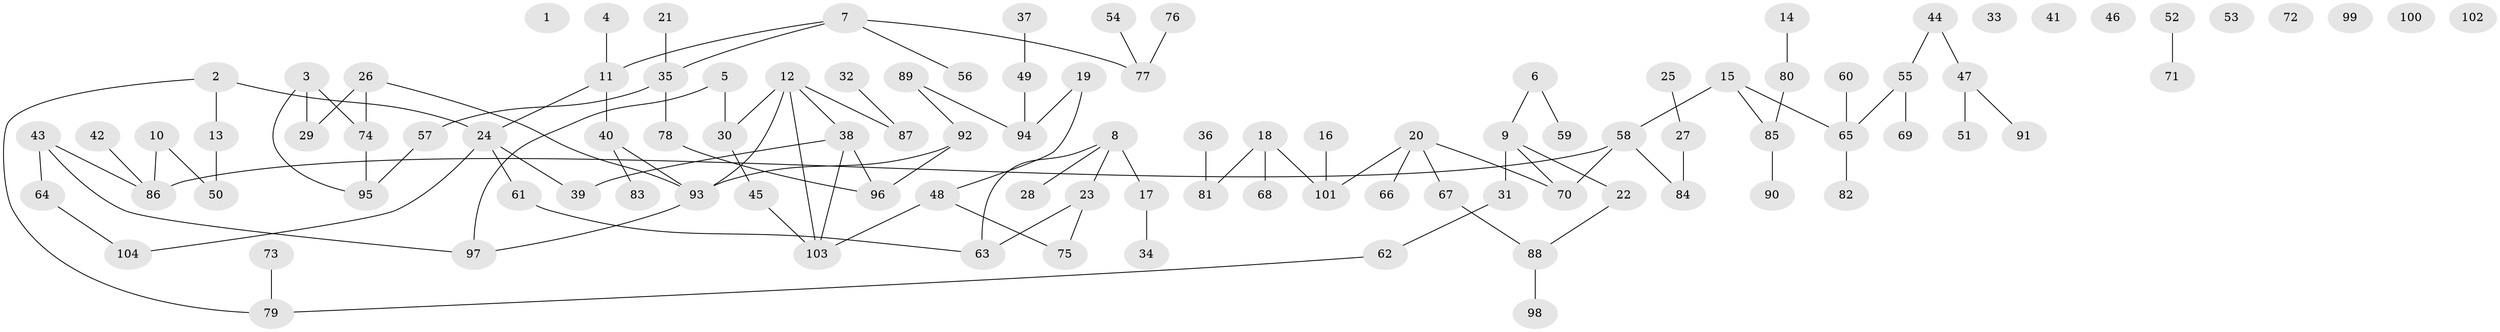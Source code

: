 // Generated by graph-tools (version 1.1) at 2025/00/03/09/25 03:00:44]
// undirected, 104 vertices, 109 edges
graph export_dot {
graph [start="1"]
  node [color=gray90,style=filled];
  1;
  2;
  3;
  4;
  5;
  6;
  7;
  8;
  9;
  10;
  11;
  12;
  13;
  14;
  15;
  16;
  17;
  18;
  19;
  20;
  21;
  22;
  23;
  24;
  25;
  26;
  27;
  28;
  29;
  30;
  31;
  32;
  33;
  34;
  35;
  36;
  37;
  38;
  39;
  40;
  41;
  42;
  43;
  44;
  45;
  46;
  47;
  48;
  49;
  50;
  51;
  52;
  53;
  54;
  55;
  56;
  57;
  58;
  59;
  60;
  61;
  62;
  63;
  64;
  65;
  66;
  67;
  68;
  69;
  70;
  71;
  72;
  73;
  74;
  75;
  76;
  77;
  78;
  79;
  80;
  81;
  82;
  83;
  84;
  85;
  86;
  87;
  88;
  89;
  90;
  91;
  92;
  93;
  94;
  95;
  96;
  97;
  98;
  99;
  100;
  101;
  102;
  103;
  104;
  2 -- 13;
  2 -- 24;
  2 -- 79;
  3 -- 29;
  3 -- 74;
  3 -- 95;
  4 -- 11;
  5 -- 30;
  5 -- 97;
  6 -- 9;
  6 -- 59;
  7 -- 11;
  7 -- 35;
  7 -- 56;
  7 -- 77;
  8 -- 17;
  8 -- 23;
  8 -- 28;
  8 -- 63;
  9 -- 22;
  9 -- 31;
  9 -- 70;
  10 -- 50;
  10 -- 86;
  11 -- 24;
  11 -- 40;
  12 -- 30;
  12 -- 38;
  12 -- 87;
  12 -- 93;
  12 -- 103;
  13 -- 50;
  14 -- 80;
  15 -- 58;
  15 -- 65;
  15 -- 85;
  16 -- 101;
  17 -- 34;
  18 -- 68;
  18 -- 81;
  18 -- 101;
  19 -- 48;
  19 -- 94;
  20 -- 66;
  20 -- 67;
  20 -- 70;
  20 -- 101;
  21 -- 35;
  22 -- 88;
  23 -- 63;
  23 -- 75;
  24 -- 39;
  24 -- 61;
  24 -- 104;
  25 -- 27;
  26 -- 29;
  26 -- 74;
  26 -- 93;
  27 -- 84;
  30 -- 45;
  31 -- 62;
  32 -- 87;
  35 -- 57;
  35 -- 78;
  36 -- 81;
  37 -- 49;
  38 -- 39;
  38 -- 96;
  38 -- 103;
  40 -- 83;
  40 -- 93;
  42 -- 86;
  43 -- 64;
  43 -- 86;
  43 -- 97;
  44 -- 47;
  44 -- 55;
  45 -- 103;
  47 -- 51;
  47 -- 91;
  48 -- 75;
  48 -- 103;
  49 -- 94;
  52 -- 71;
  54 -- 77;
  55 -- 65;
  55 -- 69;
  57 -- 95;
  58 -- 70;
  58 -- 84;
  58 -- 86;
  60 -- 65;
  61 -- 63;
  62 -- 79;
  64 -- 104;
  65 -- 82;
  67 -- 88;
  73 -- 79;
  74 -- 95;
  76 -- 77;
  78 -- 96;
  80 -- 85;
  85 -- 90;
  88 -- 98;
  89 -- 92;
  89 -- 94;
  92 -- 93;
  92 -- 96;
  93 -- 97;
}
